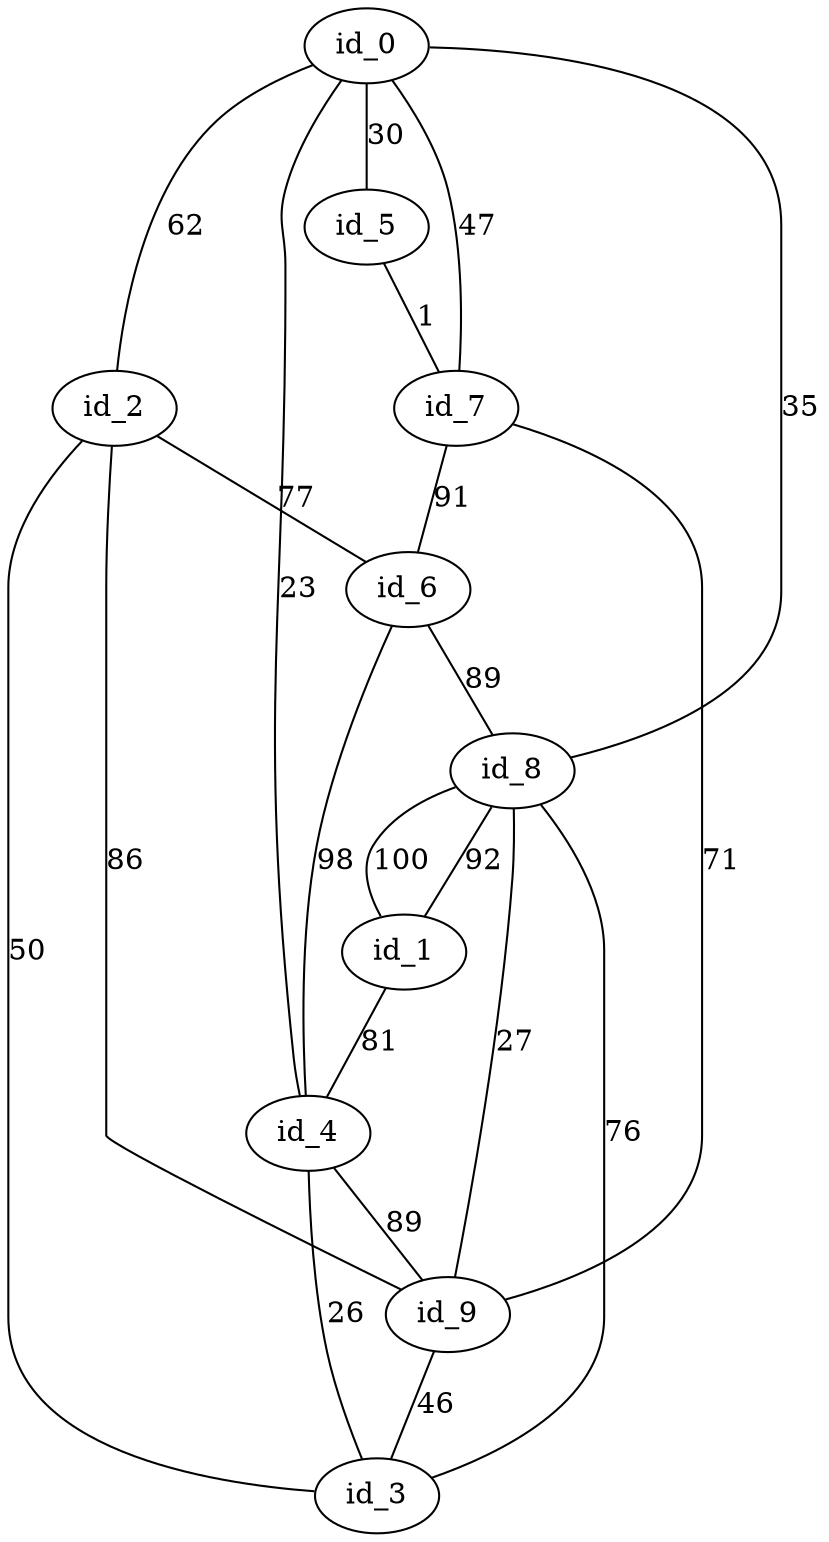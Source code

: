 graph GR{
id_0;
id_1;
id_2;
id_3;
id_4;
id_5;
id_6;
id_7;
id_8;
id_9;
id_0--id_2[label=62];
id_0--id_5[label=30];
id_0--id_8[label=35];
id_1--id_4[label=81];
id_1--id_8[label=100];
id_2--id_6[label=77];
id_2--id_9[label=86];
id_3--id_2[label=50];
id_3--id_4[label=26];
id_3--id_8[label=76];
id_4--id_0[label=23];
id_4--id_6[label=98];
id_4--id_9[label=89];
id_5--id_7[label=1];
id_6--id_8[label=89];
id_7--id_0[label=47];
id_7--id_6[label=91];
id_7--id_9[label=71];
id_8--id_1[label=92];
id_8--id_9[label=27];
id_9--id_3[label=46];
}